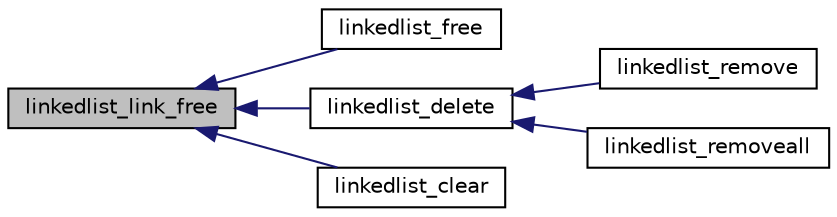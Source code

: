 digraph "linkedlist_link_free"
{
 // INTERACTIVE_SVG=YES
  edge [fontname="Helvetica",fontsize="10",labelfontname="Helvetica",labelfontsize="10"];
  node [fontname="Helvetica",fontsize="10",shape=record];
  rankdir="LR";
  Node1 [label="linkedlist_link_free",height=0.2,width=0.4,color="black", fillcolor="grey75", style="filled", fontcolor="black"];
  Node1 -> Node2 [dir="back",color="midnightblue",fontsize="10",style="solid",fontname="Helvetica"];
  Node2 [label="linkedlist_free",height=0.2,width=0.4,color="black", fillcolor="white", style="filled",URL="$linkedlist_8h.html#a9baa76eab0d60a88433707fd972bdcb5"];
  Node1 -> Node3 [dir="back",color="midnightblue",fontsize="10",style="solid",fontname="Helvetica"];
  Node3 [label="linkedlist_delete",height=0.2,width=0.4,color="black", fillcolor="white", style="filled",URL="$linkedlist_8h.html#af1609596885dddc6f67ed0d76dcac826"];
  Node3 -> Node4 [dir="back",color="midnightblue",fontsize="10",style="solid",fontname="Helvetica"];
  Node4 [label="linkedlist_remove",height=0.2,width=0.4,color="black", fillcolor="white", style="filled",URL="$linkedlist_8h.html#acb4b286b609f396f1a5343d6797e8649"];
  Node3 -> Node5 [dir="back",color="midnightblue",fontsize="10",style="solid",fontname="Helvetica"];
  Node5 [label="linkedlist_removeall",height=0.2,width=0.4,color="black", fillcolor="white", style="filled",URL="$linkedlist_8h.html#a3483002eca4c35f5735aae151ff667de"];
  Node1 -> Node6 [dir="back",color="midnightblue",fontsize="10",style="solid",fontname="Helvetica"];
  Node6 [label="linkedlist_clear",height=0.2,width=0.4,color="black", fillcolor="white", style="filled",URL="$linkedlist_8h.html#aedd304dba4fb7eb2c2580507d6263a77"];
}
